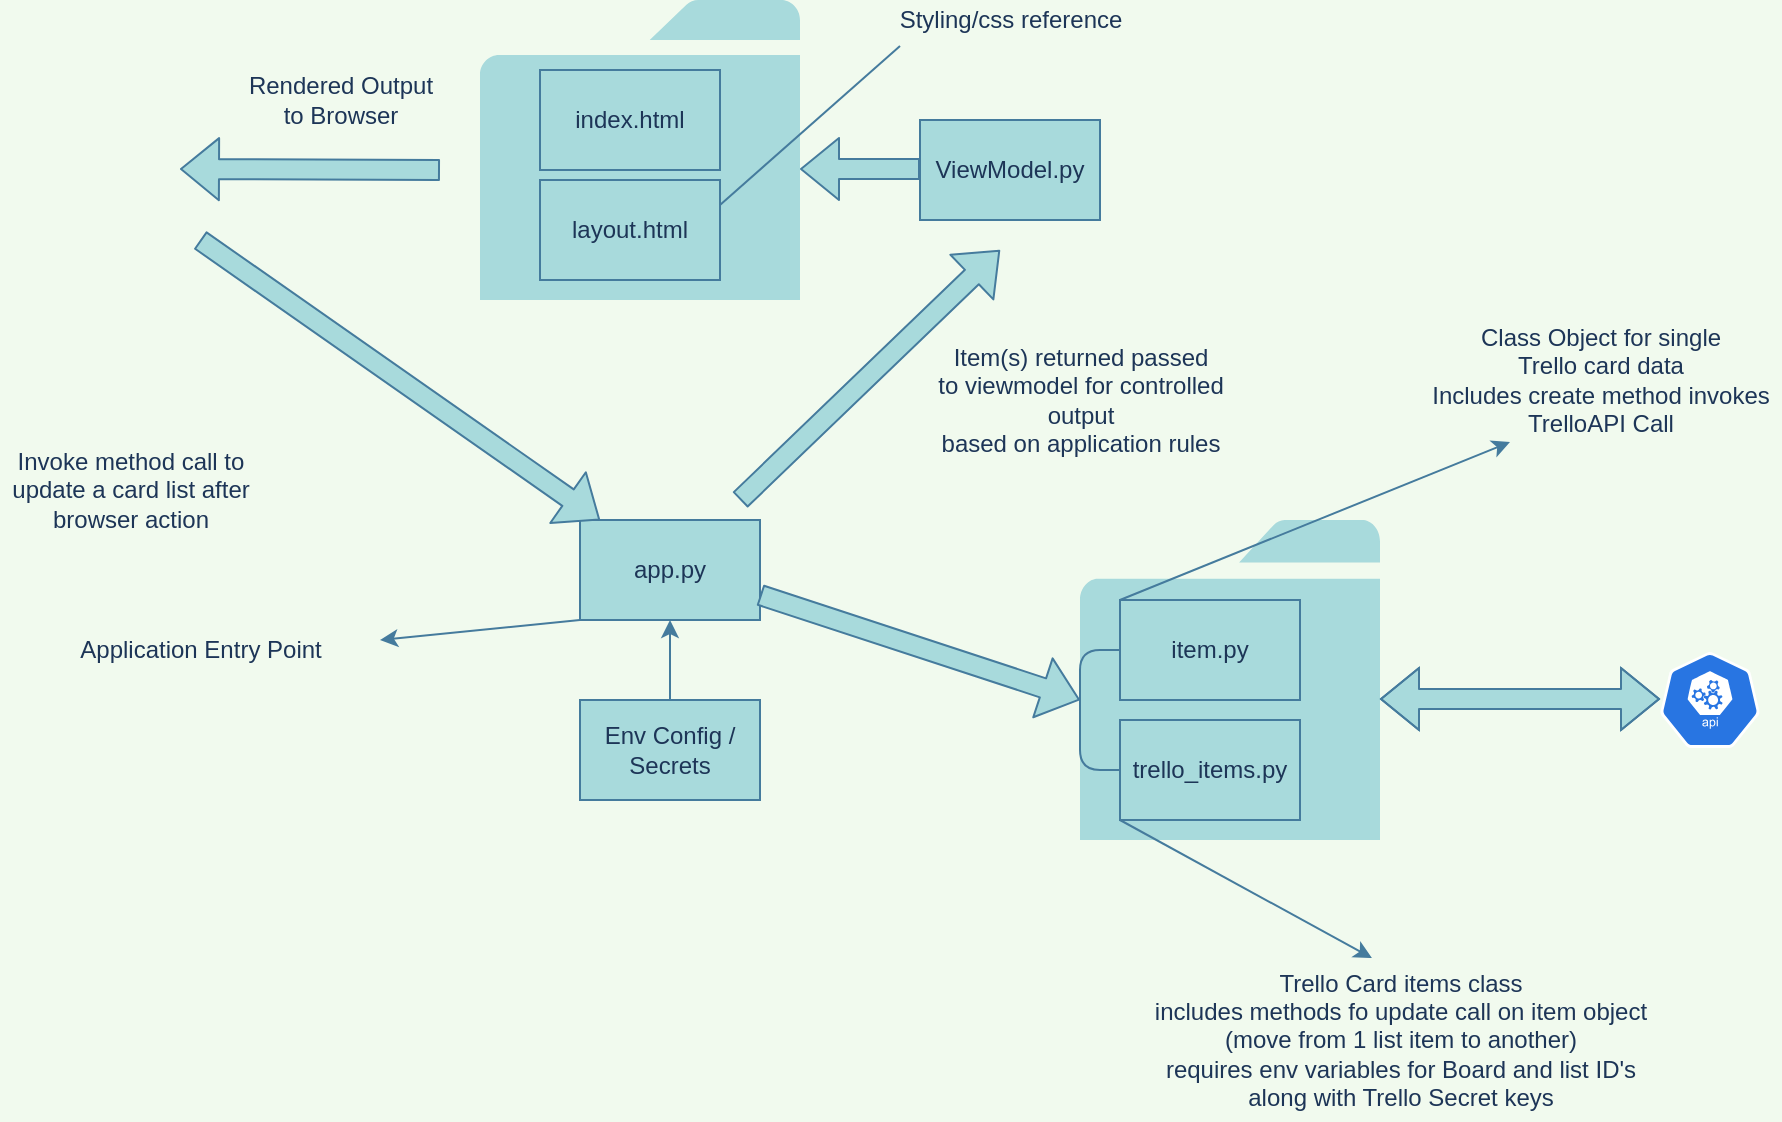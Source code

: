 <mxfile>
    <diagram id="JebWhv1AomGbWrM_I3GI" name="Component">
        <mxGraphModel dx="1836" dy="790" grid="1" gridSize="10" guides="1" tooltips="1" connect="1" arrows="1" fold="1" page="1" pageScale="1" pageWidth="827" pageHeight="1169" background="#F1FAEE" math="0" shadow="0">
            <root>
                <mxCell id="0"/>
                <mxCell id="1" parent="0"/>
                <mxCell id="2" value="" style="pointerEvents=1;shadow=0;dashed=0;html=1;strokeColor=none;labelPosition=center;verticalLabelPosition=bottom;verticalAlign=top;outlineConnect=0;align=center;shape=mxgraph.office.concepts.folder;fillColor=#A8DADC;rounded=0;sketch=0;fontColor=#1D3557;" parent="1" vertex="1">
                    <mxGeometry x="50" y="50" width="160" height="150" as="geometry"/>
                </mxCell>
                <mxCell id="4" value="" style="pointerEvents=1;shadow=0;dashed=0;html=1;strokeColor=none;labelPosition=center;verticalLabelPosition=bottom;verticalAlign=top;outlineConnect=0;align=center;shape=mxgraph.office.concepts.folder;fillColor=#A8DADC;rounded=0;sketch=0;fontColor=#1D3557;" parent="1" vertex="1">
                    <mxGeometry x="350" y="310" width="150" height="160" as="geometry"/>
                </mxCell>
                <mxCell id="6" value="index.html" style="rounded=0;whiteSpace=wrap;html=1;sketch=0;fontColor=#1D3557;strokeColor=#457B9D;fillColor=#A8DADC;" parent="1" vertex="1">
                    <mxGeometry x="80" y="85" width="90" height="50" as="geometry"/>
                </mxCell>
                <mxCell id="7" value="layout.html" style="rounded=0;whiteSpace=wrap;html=1;sketch=0;fontColor=#1D3557;strokeColor=#457B9D;fillColor=#A8DADC;" parent="1" vertex="1">
                    <mxGeometry x="80" y="140" width="90" height="50" as="geometry"/>
                </mxCell>
                <mxCell id="8" value="" style="shape=flexArrow;endArrow=classic;html=1;fontColor=#1D3557;strokeColor=#457B9D;fillColor=#A8DADC;labelBackgroundColor=#F1FAEE;" parent="1" edge="1">
                    <mxGeometry width="50" height="50" relative="1" as="geometry">
                        <mxPoint x="30" y="135" as="sourcePoint"/>
                        <mxPoint x="-100" y="134.5" as="targetPoint"/>
                    </mxGeometry>
                </mxCell>
                <mxCell id="9" value="Rendered Output &lt;br&gt;to Browser" style="text;html=1;align=center;verticalAlign=middle;resizable=0;points=[];autosize=1;strokeColor=none;fontColor=#1D3557;" parent="1" vertex="1">
                    <mxGeometry x="-75" y="85" width="110" height="30" as="geometry"/>
                </mxCell>
                <mxCell id="11" value="ViewModel.py" style="rounded=0;whiteSpace=wrap;html=1;sketch=0;fontColor=#1D3557;strokeColor=#457B9D;fillColor=#A8DADC;" parent="1" vertex="1">
                    <mxGeometry x="270" y="110" width="90" height="50" as="geometry"/>
                </mxCell>
                <mxCell id="13" value="" style="shape=flexArrow;endArrow=classic;html=1;fontColor=#1D3557;strokeColor=#457B9D;fillColor=#A8DADC;labelBackgroundColor=#F1FAEE;" parent="1" edge="1">
                    <mxGeometry width="50" height="50" relative="1" as="geometry">
                        <mxPoint x="180" y="300" as="sourcePoint"/>
                        <mxPoint x="310" y="175" as="targetPoint"/>
                        <Array as="points"/>
                    </mxGeometry>
                </mxCell>
                <mxCell id="14" value="Invoke method call to &lt;br&gt;update a card list after &lt;br&gt;browser action" style="text;html=1;align=center;verticalAlign=middle;resizable=0;points=[];autosize=1;strokeColor=none;fontColor=#1D3557;" parent="1" vertex="1">
                    <mxGeometry x="-190" y="270" width="130" height="50" as="geometry"/>
                </mxCell>
                <mxCell id="15" value="" style="shape=flexArrow;endArrow=classic;html=1;fontColor=#1D3557;strokeColor=#457B9D;fillColor=#A8DADC;labelBackgroundColor=#F1FAEE;" parent="1" edge="1">
                    <mxGeometry width="50" height="50" relative="1" as="geometry">
                        <mxPoint x="270" y="134.5" as="sourcePoint"/>
                        <mxPoint x="210" y="134.5" as="targetPoint"/>
                    </mxGeometry>
                </mxCell>
                <mxCell id="16" value="trello_items.py" style="rounded=0;whiteSpace=wrap;html=1;sketch=0;fontColor=#1D3557;strokeColor=#457B9D;fillColor=#A8DADC;" parent="1" vertex="1">
                    <mxGeometry x="370" y="410" width="90" height="50" as="geometry"/>
                </mxCell>
                <mxCell id="23" style="edgeStyle=orthogonalEdgeStyle;curved=0;rounded=1;sketch=0;orthogonalLoop=1;jettySize=auto;html=1;exitX=0;exitY=0.5;exitDx=0;exitDy=0;entryX=0;entryY=0.5;entryDx=0;entryDy=0;fontColor=#1D3557;endArrow=none;endFill=0;strokeColor=#457B9D;fillColor=#A8DADC;" parent="1" source="17" target="16" edge="1">
                    <mxGeometry relative="1" as="geometry"/>
                </mxCell>
                <mxCell id="17" value="item.py" style="rounded=0;whiteSpace=wrap;html=1;sketch=0;fontColor=#1D3557;strokeColor=#457B9D;fillColor=#A8DADC;" parent="1" vertex="1">
                    <mxGeometry x="370" y="350" width="90" height="50" as="geometry"/>
                </mxCell>
                <mxCell id="20" value="Styling/css reference" style="text;html=1;align=center;verticalAlign=middle;resizable=0;points=[];autosize=1;strokeColor=none;fontColor=#1D3557;" parent="1" vertex="1">
                    <mxGeometry x="250" y="50" width="130" height="20" as="geometry"/>
                </mxCell>
                <mxCell id="21" value="" style="endArrow=classic;html=1;fontColor=#1D3557;strokeColor=#457B9D;fillColor=#A8DADC;exitX=0;exitY=0;exitDx=0;exitDy=0;entryX=0.25;entryY=1.017;entryDx=0;entryDy=0;entryPerimeter=0;" parent="1" source="17" edge="1" target="24">
                    <mxGeometry width="50" height="50" relative="1" as="geometry">
                        <mxPoint x="-60" y="390" as="sourcePoint"/>
                        <mxPoint x="-10" y="340" as="targetPoint"/>
                    </mxGeometry>
                </mxCell>
                <mxCell id="22" value="" style="endArrow=none;html=1;fontColor=#1D3557;strokeColor=#457B9D;fillColor=#A8DADC;entryX=1;entryY=0.25;entryDx=0;entryDy=0;exitX=0.077;exitY=1.15;exitDx=0;exitDy=0;exitPerimeter=0;endFill=0;" parent="1" source="20" target="7" edge="1">
                    <mxGeometry width="50" height="50" relative="1" as="geometry">
                        <mxPoint x="-60" y="400" as="sourcePoint"/>
                        <mxPoint x="-10" y="350" as="targetPoint"/>
                        <Array as="points"/>
                    </mxGeometry>
                </mxCell>
                <mxCell id="24" value="Class Object for single &lt;br&gt;Trello card data&lt;br&gt;Includes create method invokes &lt;br&gt;TrelloAPI Call" style="text;html=1;align=center;verticalAlign=middle;resizable=0;points=[];autosize=1;strokeColor=none;fontColor=#1D3557;" parent="1" vertex="1">
                    <mxGeometry x="520" y="210" width="180" height="60" as="geometry"/>
                </mxCell>
                <mxCell id="25" value="" style="endArrow=classic;html=1;fontColor=#1D3557;strokeColor=#457B9D;fillColor=#A8DADC;exitX=0;exitY=1;exitDx=0;exitDy=0;entryX=0.446;entryY=-0.012;entryDx=0;entryDy=0;entryPerimeter=0;" parent="1" source="16" edge="1" target="28">
                    <mxGeometry width="50" height="50" relative="1" as="geometry">
                        <mxPoint y="555" as="sourcePoint"/>
                        <mxPoint x="10" y="505" as="targetPoint"/>
                    </mxGeometry>
                </mxCell>
                <mxCell id="28" value="Trello Card items class&lt;br&gt;includes methods fo update call on item object&lt;br&gt;(move from 1 list item to another)&lt;br&gt;requires env variables for Board and list ID's&lt;br&gt;along with Trello Secret keys" style="text;html=1;align=center;verticalAlign=middle;resizable=0;points=[];autosize=1;strokeColor=none;fontColor=#1D3557;" parent="1" vertex="1">
                    <mxGeometry x="380" y="530" width="260" height="80" as="geometry"/>
                </mxCell>
                <mxCell id="29" value="app.py" style="rounded=0;whiteSpace=wrap;html=1;sketch=0;fontColor=#1D3557;strokeColor=#457B9D;fillColor=#A8DADC;" parent="1" vertex="1">
                    <mxGeometry x="100" y="310" width="90" height="50" as="geometry"/>
                </mxCell>
                <mxCell id="31" value="" style="endArrow=classic;html=1;fontColor=#1D3557;strokeColor=#457B9D;fillColor=#A8DADC;exitX=0;exitY=1;exitDx=0;exitDy=0;" parent="1" source="29" edge="1">
                    <mxGeometry width="50" height="50" relative="1" as="geometry">
                        <mxPoint x="270" y="360" as="sourcePoint"/>
                        <mxPoint y="370" as="targetPoint"/>
                    </mxGeometry>
                </mxCell>
                <mxCell id="32" value="Application Entry Point" style="text;html=1;align=center;verticalAlign=middle;resizable=0;points=[];autosize=1;strokeColor=none;fontColor=#1D3557;" parent="1" vertex="1">
                    <mxGeometry x="-160" y="365" width="140" height="20" as="geometry"/>
                </mxCell>
                <mxCell id="33" value="Env Config / Secrets" style="rounded=0;whiteSpace=wrap;html=1;sketch=0;fontColor=#1D3557;strokeColor=#457B9D;fillColor=#A8DADC;" parent="1" vertex="1">
                    <mxGeometry x="100" y="400" width="90" height="50" as="geometry"/>
                </mxCell>
                <mxCell id="34" value="" style="endArrow=classic;html=1;fontColor=#1D3557;strokeColor=#457B9D;fillColor=#A8DADC;exitX=0.5;exitY=0;exitDx=0;exitDy=0;entryX=0.5;entryY=1;entryDx=0;entryDy=0;" parent="1" source="33" target="29" edge="1">
                    <mxGeometry width="50" height="50" relative="1" as="geometry">
                        <mxPoint x="270" y="350" as="sourcePoint"/>
                        <mxPoint x="320" y="300" as="targetPoint"/>
                    </mxGeometry>
                </mxCell>
                <mxCell id="36" value="" style="html=1;dashed=0;whitespace=wrap;fillColor=#2875E2;strokeColor=#ffffff;points=[[0.005,0.63,0],[0.1,0.2,0],[0.9,0.2,0],[0.5,0,0],[0.995,0.63,0],[0.72,0.99,0],[0.5,1,0],[0.28,0.99,0]];shape=mxgraph.kubernetes.icon;prIcon=api;rounded=0;sketch=0;fontColor=#1D3557;" parent="1" vertex="1">
                    <mxGeometry x="640" y="376" width="50" height="48" as="geometry"/>
                </mxCell>
                <mxCell id="37" value="" style="shape=flexArrow;endArrow=classic;startArrow=classic;html=1;fontColor=#1D3557;strokeColor=#457B9D;fillColor=#A8DADC;" parent="1" edge="1">
                    <mxGeometry width="100" height="100" relative="1" as="geometry">
                        <mxPoint x="500" y="399.5" as="sourcePoint"/>
                        <mxPoint x="640" y="399.5" as="targetPoint"/>
                        <Array as="points">
                            <mxPoint x="570" y="399.5"/>
                        </Array>
                    </mxGeometry>
                </mxCell>
                <mxCell id="38" value="" style="shape=flexArrow;endArrow=classic;html=1;fontColor=#1D3557;strokeColor=#457B9D;fillColor=#A8DADC;labelBackgroundColor=#F1FAEE;" parent="1" edge="1">
                    <mxGeometry width="50" height="50" relative="1" as="geometry">
                        <mxPoint x="-90" y="170" as="sourcePoint"/>
                        <mxPoint x="110" y="310" as="targetPoint"/>
                        <Array as="points"/>
                    </mxGeometry>
                </mxCell>
                <mxCell id="39" value="Item(s) returned passed &lt;br&gt;to viewmodel for controlled&lt;br&gt;output&lt;br&gt;based on application rules" style="text;html=1;align=center;verticalAlign=middle;resizable=0;points=[];autosize=1;strokeColor=none;fontColor=#1D3557;" parent="1" vertex="1">
                    <mxGeometry x="270" y="220" width="160" height="60" as="geometry"/>
                </mxCell>
                <mxCell id="40" value="" style="shape=flexArrow;endArrow=classic;html=1;fontColor=#1D3557;strokeColor=#457B9D;fillColor=#A8DADC;labelBackgroundColor=#F1FAEE;exitX=1;exitY=0.75;exitDx=0;exitDy=0;" edge="1" parent="1" source="29">
                    <mxGeometry width="50" height="50" relative="1" as="geometry">
                        <mxPoint x="140" y="620" as="sourcePoint"/>
                        <mxPoint x="350" y="400" as="targetPoint"/>
                        <Array as="points"/>
                    </mxGeometry>
                </mxCell>
            </root>
        </mxGraphModel>
    </diagram>
</mxfile>